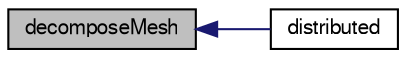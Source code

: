 digraph "decomposeMesh"
{
  bgcolor="transparent";
  edge [fontname="FreeSans",fontsize="10",labelfontname="FreeSans",labelfontsize="10"];
  node [fontname="FreeSans",fontsize="10",shape=record];
  rankdir="LR";
  Node11 [label="decomposeMesh",height=0.2,width=0.4,color="black", fillcolor="grey75", style="filled", fontcolor="black"];
  Node11 -> Node12 [dir="back",color="midnightblue",fontsize="10",style="solid",fontname="FreeSans"];
  Node12 [label="distributed",height=0.2,width=0.4,color="black",URL="$a31662.html#a2f93e1fc6d970d52b10c3c3bfd8cd34f",tooltip="Is the decomposition data to be distributed for each processor. "];
}
